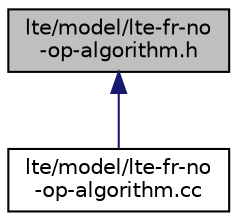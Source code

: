 digraph "lte/model/lte-fr-no-op-algorithm.h"
{
  edge [fontname="Helvetica",fontsize="10",labelfontname="Helvetica",labelfontsize="10"];
  node [fontname="Helvetica",fontsize="10",shape=record];
  Node1 [label="lte/model/lte-fr-no\l-op-algorithm.h",height=0.2,width=0.4,color="black", fillcolor="grey75", style="filled", fontcolor="black"];
  Node1 -> Node2 [dir="back",color="midnightblue",fontsize="10",style="solid"];
  Node2 [label="lte/model/lte-fr-no\l-op-algorithm.cc",height=0.2,width=0.4,color="black", fillcolor="white", style="filled",URL="$d7/d12/lte-fr-no-op-algorithm_8cc.html"];
}
